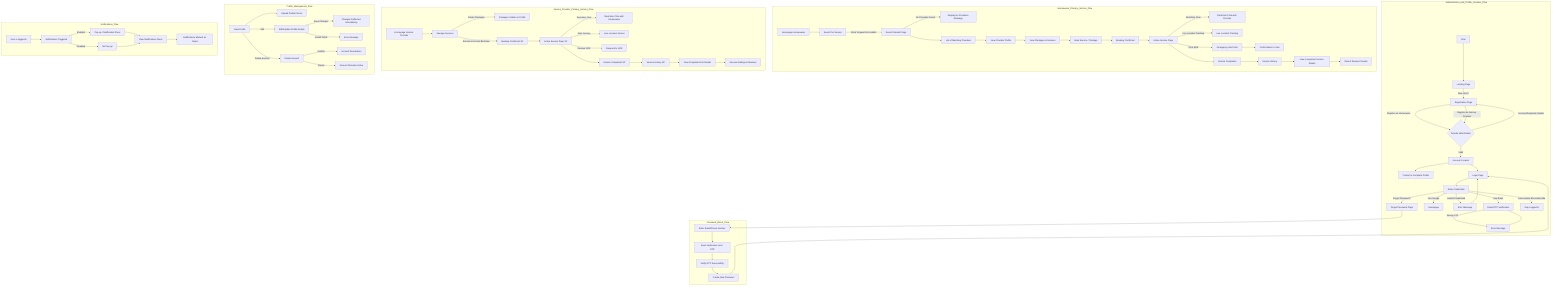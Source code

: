 graph TD

    subgraph Authentication_and_Profile_Creation_Flow
        A[Start] --> B[Landing Page]
        B -- "New User?" --> C[Registration Page]
        C -- "Register as Homeowner" --> D{Provide Valid Details}
        C -- "Register as Service Provider" --> D
        D -->|Valid| E[Account Created]
        D -->|Incorrect/Duplicate Details| C
        E --> F[Prompt to Complete Profile]
        E --> G[Login Page]
        G --> I[Enter Credentials]
        I -- "Use Email" --> J[Email OTP Verification]
        J -- "Wrong OTP" --> K[Error Message]
        K --> J
        I -- "Use Google" --> L[Homepage]
        I -- "Invalid Credentials" --> M[Error Message]
        M --> G
        I -- "Forgot Password?" --> P[Forgot Password Page]
        I -- "User selects Remember Me" --> O[Stay Logged In]
    end

    subgraph Password_Reset_Flow
        P --> Q[Enter Email/Phone Number]
        Q --> R[Send Verification Link / OTP]
        R --> S[Verify OTP Successfully]
        S --> T[Create New Password]
        T --> G
    end

    subgraph Homeowner_Primary_Service_Flow
        L_HO[Homepage Homeowner] --> V[Search for Service]
        V -- "Enter Keyword & Location" --> W[Search Results Page]
        W -- "No Providers Found" --> X[Display No Providers Message]
        W --> Y[List of Matching Providers]
        Y --> Z[View Provider Profile]
        Z --> A1[View Packages & Services]
        A1 --> B1[Book Service / Package]
        B1 --> C1[Booking Confirmed]
        C1 --> D1[Active Service Page]
        D1 -- "Real-time Chat" --> E1[Real-time Chat with Provider]
        D1 -- "Live Location Tracking" --> F1[Live Location Tracking]
        D1 -- "Click SOS" --> G1[Emergency Alert Sent]
        G1 --> H1[Confirmation to User]
        D1 --> I1[Service Completed]
        I1 --> J1[Service History]
        J1 --> K1[View Completed Service Details]
        K1 --> L1[Rate & Review Provider]
    end

    subgraph Service_Provider_Primary_Service_Flow
        L_SP[Homepage Service Provider] --> M1[Manage Services]
        M1 -- "Create Packages" --> N1[Packages Visible on Profile]
        M1 -- "Receive & Accept Bookings" --> O1[Booking Confirmed SP]
        O1 --> P1[Active Service Page SP]
        P1 -- "Real-time Chat" --> Q1[Real-time Chat with Homeowner]
        P1 -- "Start Journey" --> R1[Live Location Shared]
        P1 -- "Receive SOS" --> S1[Respond to SOS]
        P1 --> T1[Service Completed SP]
        T1 --> U1[Service History SP]
        U1 --> V1[View Completed Job Details]
        V1 --> W1[Receive Ratings & Reviews]
    end

    subgraph Profile_Management_Flow
        X1[View Profile] --> Y1[Upload Profile Picture]
        X1 -- "Edit" --> Z1[Edit/Update Profile Details]
        Z1 -- "Save Changes" --> A2[Changes Reflected Immediately]
        Z1 -- "Invalid Fields" --> B2[Error Message]
        X1 -- "Delete Account" --> C2[Delete Account]
        C2 -- "Confirm" --> D2[Account Deactivated]
        C2 -- "Cancel" --> E2[Account Remains Active]
    end

    subgraph Notifications_Flow
        F2[User is logged in] --> G2[Notifications Triggered]
        G2 -- "Enabled" --> H2[Pop-up / Notification Panel]
        G2 -- "Disabled" --> I2[No Pop-up]
        H2 --> J2[View Notifications Panel]
        I2 --> J2
        J2 --> K2[Notifications Marked as Read]
    end